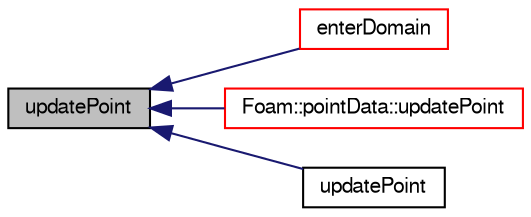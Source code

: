 digraph "updatePoint"
{
  bgcolor="transparent";
  edge [fontname="FreeSans",fontsize="10",labelfontname="FreeSans",labelfontsize="10"];
  node [fontname="FreeSans",fontsize="10",shape=record];
  rankdir="LR";
  Node340 [label="updatePoint",height=0.2,width=0.4,color="black", fillcolor="grey75", style="filled", fontcolor="black"];
  Node340 -> Node341 [dir="back",color="midnightblue",fontsize="10",style="solid",fontname="FreeSans"];
  Node341 [label="enterDomain",height=0.2,width=0.4,color="red",URL="$a24850.html#a42908ca7dd32e79250d338b9fb984bef",tooltip="Convert relative origin to absolute by adding entering point. "];
  Node340 -> Node349 [dir="back",color="midnightblue",fontsize="10",style="solid",fontname="FreeSans"];
  Node349 [label="Foam::pointData::updatePoint",height=0.2,width=0.4,color="red",URL="$a24634.html#ab3fc6930f7725e5b511274c1a14a9a44",tooltip="Influence of edge on point. "];
  Node340 -> Node351 [dir="back",color="midnightblue",fontsize="10",style="solid",fontname="FreeSans"];
  Node351 [label="updatePoint",height=0.2,width=0.4,color="black",URL="$a24850.html#a4b62a9eb151086e94700f01f0a85e4eb",tooltip="Influence of different value on same point. "];
}
